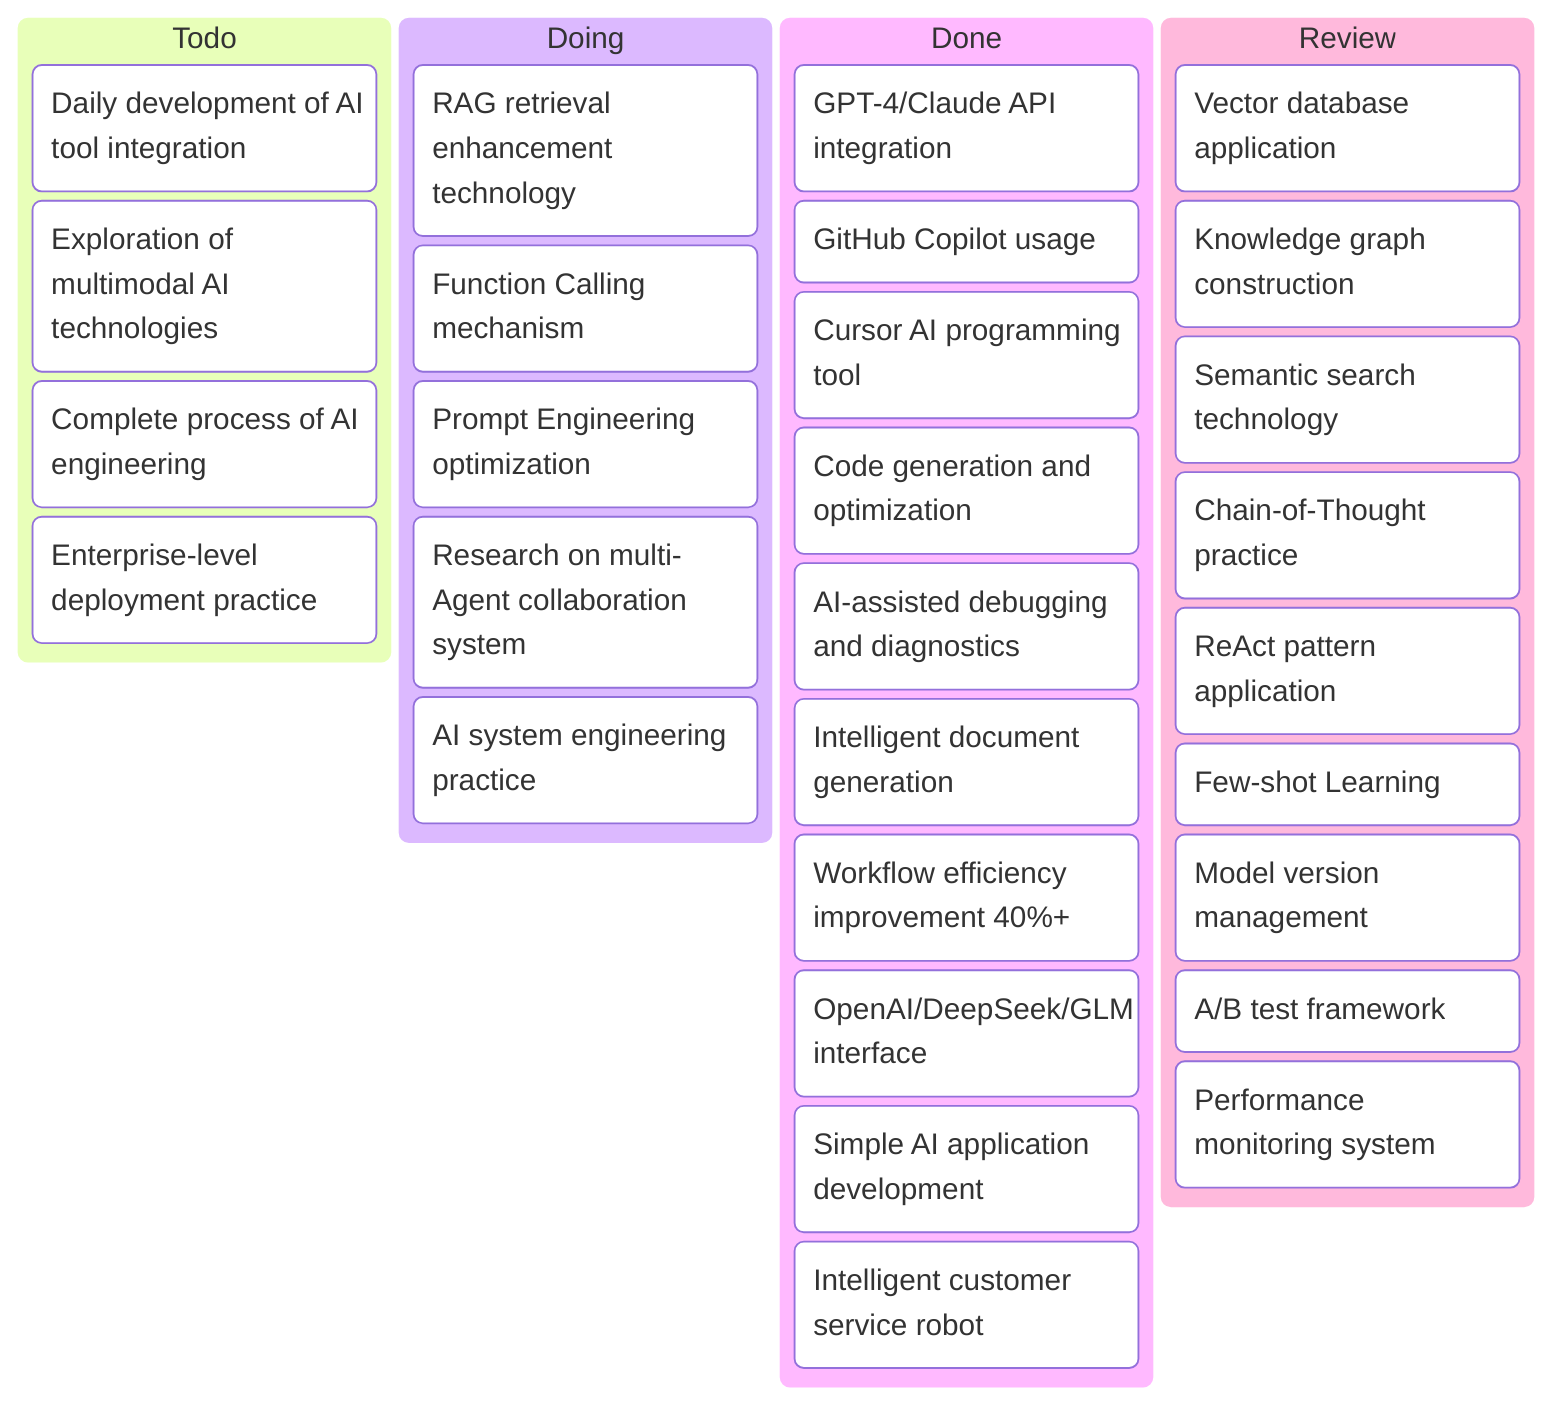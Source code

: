 kanban
    Todo
        Daily development of AI tool integration
        Exploration of multimodal AI technologies
        Complete process of AI engineering
        Enterprise-level deployment practice
        
    Doing
        RAG retrieval enhancement technology
        Function Calling mechanism
        Prompt Engineering optimization
        Research on multi-Agent collaboration system
        AI system engineering practice
        
    Done
        GPT-4/Claude API integration
        GitHub Copilot usage
        Cursor AI programming tool
        Code generation and optimization
        AI-assisted debugging and diagnostics
        Intelligent document generation
        Workflow efficiency improvement 40%+
        OpenAI/DeepSeek/GLM interface
        Simple AI application development
        Intelligent customer service robot
        
    Review
        Vector database application
        Knowledge graph construction
        Semantic search technology
        Chain-of-Thought practice
        ReAct pattern application
        Few-shot Learning
        Model version management
        A/B test framework
        Performance monitoring system